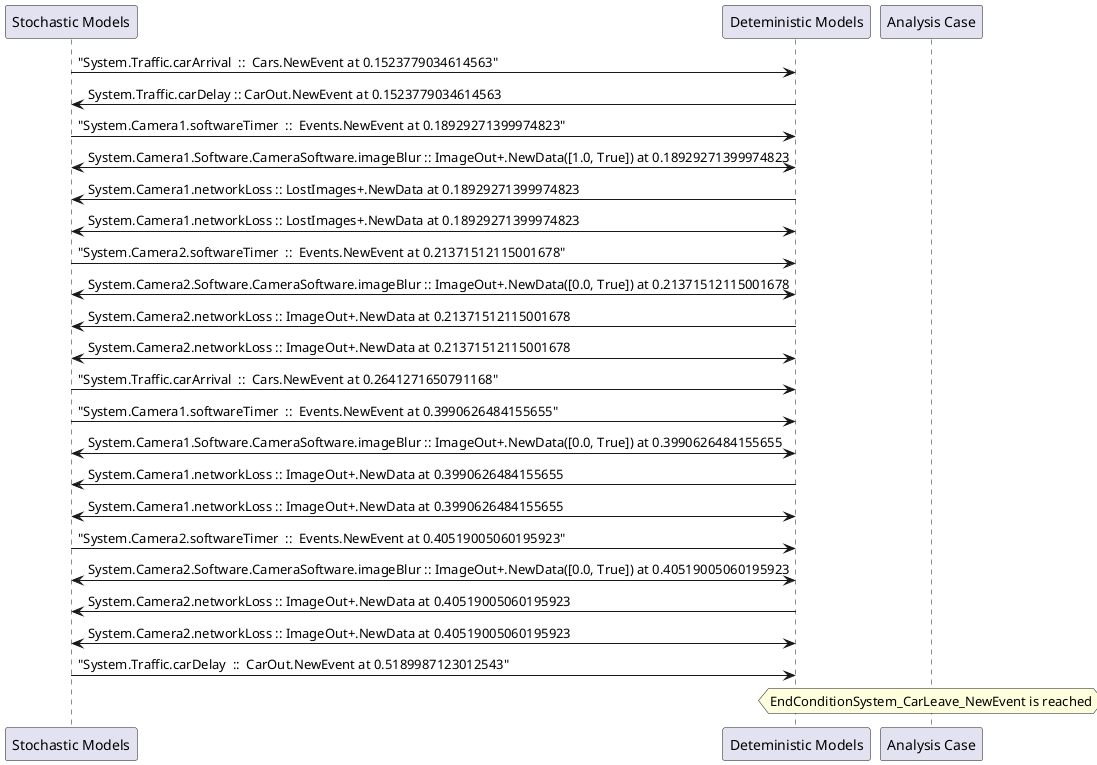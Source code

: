 
	@startuml
	participant "Stochastic Models" as stochmodel
	participant "Deteministic Models" as detmodel
	participant "Analysis Case" as analysis
	{29421_stop} stochmodel -> detmodel : "System.Traffic.carArrival  ::  Cars.NewEvent at 0.1523779034614563"
{29430_start} detmodel -> stochmodel : System.Traffic.carDelay :: CarOut.NewEvent at 0.1523779034614563
{29391_stop} stochmodel -> detmodel : "System.Camera1.softwareTimer  ::  Events.NewEvent at 0.18929271399974823"
detmodel <-> stochmodel : System.Camera1.Software.CameraSoftware.imageBlur :: ImageOut+.NewData([1.0, True]) at 0.18929271399974823
detmodel -> stochmodel : System.Camera1.networkLoss :: LostImages+.NewData at 0.18929271399974823
detmodel <-> stochmodel : System.Camera1.networkLoss :: LostImages+.NewData at 0.18929271399974823
{29406_stop} stochmodel -> detmodel : "System.Camera2.softwareTimer  ::  Events.NewEvent at 0.21371512115001678"
detmodel <-> stochmodel : System.Camera2.Software.CameraSoftware.imageBlur :: ImageOut+.NewData([0.0, True]) at 0.21371512115001678
detmodel -> stochmodel : System.Camera2.networkLoss :: ImageOut+.NewData at 0.21371512115001678
detmodel <-> stochmodel : System.Camera2.networkLoss :: ImageOut+.NewData at 0.21371512115001678
{29422_stop} stochmodel -> detmodel : "System.Traffic.carArrival  ::  Cars.NewEvent at 0.2641271650791168"
{29392_stop} stochmodel -> detmodel : "System.Camera1.softwareTimer  ::  Events.NewEvent at 0.3990626484155655"
detmodel <-> stochmodel : System.Camera1.Software.CameraSoftware.imageBlur :: ImageOut+.NewData([0.0, True]) at 0.3990626484155655
detmodel -> stochmodel : System.Camera1.networkLoss :: ImageOut+.NewData at 0.3990626484155655
detmodel <-> stochmodel : System.Camera1.networkLoss :: ImageOut+.NewData at 0.3990626484155655
{29407_stop} stochmodel -> detmodel : "System.Camera2.softwareTimer  ::  Events.NewEvent at 0.40519005060195923"
detmodel <-> stochmodel : System.Camera2.Software.CameraSoftware.imageBlur :: ImageOut+.NewData([0.0, True]) at 0.40519005060195923
detmodel -> stochmodel : System.Camera2.networkLoss :: ImageOut+.NewData at 0.40519005060195923
detmodel <-> stochmodel : System.Camera2.networkLoss :: ImageOut+.NewData at 0.40519005060195923
{29430_stop} stochmodel -> detmodel : "System.Traffic.carDelay  ::  CarOut.NewEvent at 0.5189987123012543"
{29430_start} <-> {29430_stop} : delay
hnote over analysis 
EndConditionSystem_CarLeave_NewEvent is reached
endnote
@enduml
